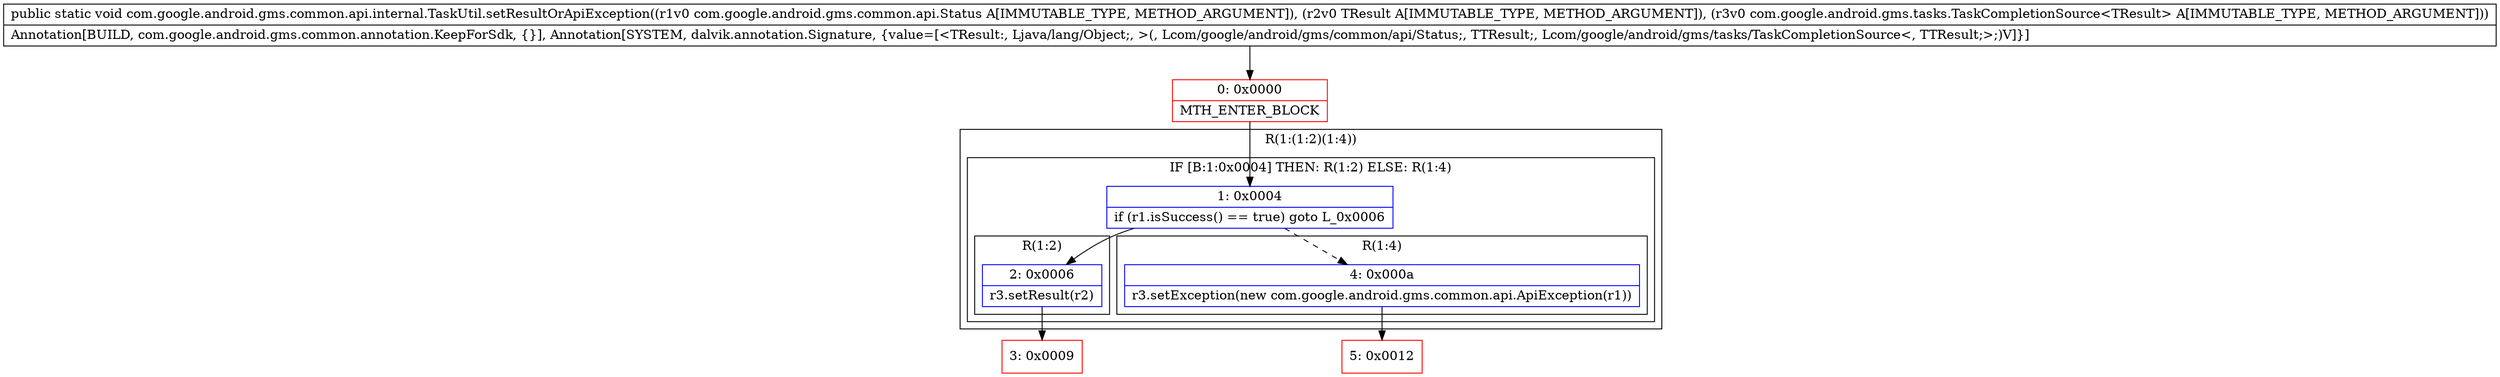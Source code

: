 digraph "CFG forcom.google.android.gms.common.api.internal.TaskUtil.setResultOrApiException(Lcom\/google\/android\/gms\/common\/api\/Status;Ljava\/lang\/Object;Lcom\/google\/android\/gms\/tasks\/TaskCompletionSource;)V" {
subgraph cluster_Region_921800269 {
label = "R(1:(1:2)(1:4))";
node [shape=record,color=blue];
subgraph cluster_IfRegion_337708427 {
label = "IF [B:1:0x0004] THEN: R(1:2) ELSE: R(1:4)";
node [shape=record,color=blue];
Node_1 [shape=record,label="{1\:\ 0x0004|if (r1.isSuccess() == true) goto L_0x0006\l}"];
subgraph cluster_Region_1416560523 {
label = "R(1:2)";
node [shape=record,color=blue];
Node_2 [shape=record,label="{2\:\ 0x0006|r3.setResult(r2)\l}"];
}
subgraph cluster_Region_1966315876 {
label = "R(1:4)";
node [shape=record,color=blue];
Node_4 [shape=record,label="{4\:\ 0x000a|r3.setException(new com.google.android.gms.common.api.ApiException(r1))\l}"];
}
}
}
Node_0 [shape=record,color=red,label="{0\:\ 0x0000|MTH_ENTER_BLOCK\l}"];
Node_3 [shape=record,color=red,label="{3\:\ 0x0009}"];
Node_5 [shape=record,color=red,label="{5\:\ 0x0012}"];
MethodNode[shape=record,label="{public static void com.google.android.gms.common.api.internal.TaskUtil.setResultOrApiException((r1v0 com.google.android.gms.common.api.Status A[IMMUTABLE_TYPE, METHOD_ARGUMENT]), (r2v0 TResult A[IMMUTABLE_TYPE, METHOD_ARGUMENT]), (r3v0 com.google.android.gms.tasks.TaskCompletionSource\<TResult\> A[IMMUTABLE_TYPE, METHOD_ARGUMENT]))  | Annotation[BUILD, com.google.android.gms.common.annotation.KeepForSdk, \{\}], Annotation[SYSTEM, dalvik.annotation.Signature, \{value=[\<TResult:, Ljava\/lang\/Object;, \>(, Lcom\/google\/android\/gms\/common\/api\/Status;, TTResult;, Lcom\/google\/android\/gms\/tasks\/TaskCompletionSource\<, TTResult;\>;)V]\}]\l}"];
MethodNode -> Node_0;
Node_1 -> Node_2;
Node_1 -> Node_4[style=dashed];
Node_2 -> Node_3;
Node_4 -> Node_5;
Node_0 -> Node_1;
}

